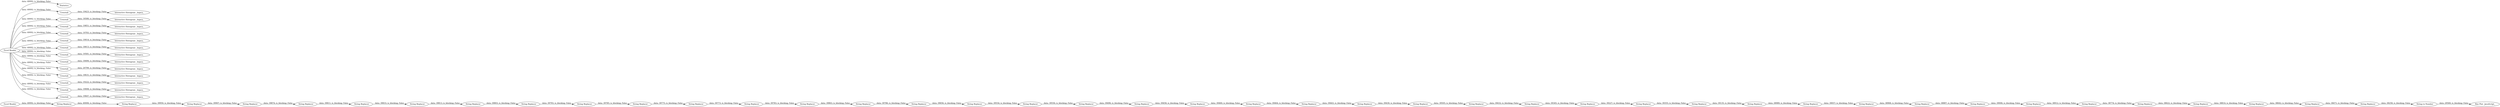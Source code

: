 digraph {
	"8719093984242460625_83" [label="String Replacer"]
	"8719093984242460625_58" [label="String Replacer"]
	"8719093984242460625_14" [label="Interactive Histogram _legacy_"]
	"8719093984242460625_69" [label="String Replacer"]
	"8719093984242460625_82" [label="String Replacer"]
	"8719093984242460625_84" [label="String Replacer"]
	"8719093984242460625_50" [label="String Replacer"]
	"8719093984242460625_28" [label=Statistics]
	"8719093984242460625_1" [label="Excel Reader"]
	"8719093984242460625_3" [label="Interactive Histogram _legacy_"]
	"8719093984242460625_53" [label="String Replacer"]
	"8719093984242460625_11" [label="Interactive Histogram _legacy_"]
	"8719093984242460625_62" [label="String Replacer"]
	"8719093984242460625_61" [label="String Replacer"]
	"8719093984242460625_77" [label="String Replacer"]
	"8719093984242460625_78" [label="String Replacer"]
	"8719093984242460625_9" [label=Crosstab]
	"8719093984242460625_64" [label="String Replacer"]
	"8719093984242460625_7" [label=Crosstab]
	"8719093984242460625_27" [label="Interactive Histogram _legacy_"]
	"8719093984242460625_26" [label="Interactive Histogram _legacy_"]
	"8719093984242460625_12" [label="Interactive Histogram _legacy_"]
	"8719093984242460625_51" [label="String Replacer"]
	"8719093984242460625_59" [label="String Replacer"]
	"8719093984242460625_52" [label="String Replacer"]
	"8719093984242460625_60" [label="String Replacer"]
	"8719093984242460625_4" [label=Crosstab]
	"8719093984242460625_23" [label=Crosstab]
	"8719093984242460625_86" [label="String to Number"]
	"8719093984242460625_8" [label=Crosstab]
	"8719093984242460625_17" [label="Interactive Histogram _legacy_"]
	"8719093984242460625_20" [label="Interactive Histogram _legacy_"]
	"8719093984242460625_45" [label="String Replacer"]
	"8719093984242460625_48" [label="String Replacer"]
	"8719093984242460625_49" [label="String Replacer"]
	"8719093984242460625_57" [label="String Replacer"]
	"8719093984242460625_70" [label="String Replacer"]
	"8719093984242460625_87" [label="Box Plot _JavaScript_"]
	"8719093984242460625_46" [label="String Replacer"]
	"8719093984242460625_75" [label="String Replacer"]
	"8719093984242460625_80" [label="String Replacer"]
	"8719093984242460625_25" [label="Interactive Histogram _legacy_"]
	"8719093984242460625_16" [label="Interactive Histogram _legacy_"]
	"8719093984242460625_66" [label="String Replacer"]
	"8719093984242460625_67" [label="String Replacer"]
	"8719093984242460625_85" [label="String Replacer"]
	"8719093984242460625_19" [label="Interactive Histogram _legacy_"]
	"8719093984242460625_73" [label="String Replacer"]
	"8719093984242460625_24" [label=Crosstab]
	"8719093984242460625_76" [label="String Replacer"]
	"8719093984242460625_44" [label="Excel Reader"]
	"8719093984242460625_63" [label="String Replacer"]
	"8719093984242460625_43" [label="String Replacer"]
	"8719093984242460625_10" [label=Crosstab]
	"8719093984242460625_79" [label="String Replacer"]
	"8719093984242460625_2" [label=Crosstab]
	"8719093984242460625_6" [label=Crosstab]
	"8719093984242460625_65" [label="String Replacer"]
	"8719093984242460625_15" [label=Crosstab]
	"8719093984242460625_74" [label="String Replacer"]
	"8719093984242460625_18" [label="Interactive Histogram _legacy_"]
	"8719093984242460625_68" [label="String Replacer"]
	"8719093984242460625_21" [label=Crosstab]
	"8719093984242460625_71" [label="String Replacer"]
	"8719093984242460625_56" [label="String Replacer"]
	"8719093984242460625_81" [label="String Replacer"]
	"8719093984242460625_72" [label="String Replacer"]
	"8719093984242460625_55" [label="String Replacer"]
	"8719093984242460625_47" [label="String Replacer"]
	"8719093984242460625_22" [label=Crosstab]
	"8719093984242460625_5" [label=Crosstab]
	"8719093984242460625_13" [label="Interactive Histogram _legacy_"]
	"8719093984242460625_54" [label="String Replacer"]
	"8719093984242460625_1" -> "8719093984242460625_23" [label="data: 40092; is_blocking: False"]
	"8719093984242460625_83" -> "8719093984242460625_84" [label="data: 38642; is_blocking: False"]
	"8719093984242460625_1" -> "8719093984242460625_5" [label="data: 40092; is_blocking: False"]
	"8719093984242460625_58" -> "8719093984242460625_59" [label="data: 39786; is_blocking: False"]
	"8719093984242460625_2" -> "8719093984242460625_3" [label="data: 18406; is_blocking: False"]
	"8719093984242460625_15" -> "8719093984242460625_16" [label="data: 18631; is_blocking: False"]
	"8719093984242460625_1" -> "8719093984242460625_24" [label="data: 40092; is_blocking: False"]
	"8719093984242460625_49" -> "8719093984242460625_50" [label="data: 39833; is_blocking: False"]
	"8719093984242460625_60" -> "8719093984242460625_61" [label="data: 39554; is_blocking: False"]
	"8719093984242460625_71" -> "8719093984242460625_72" [label="data: 39227; is_blocking: False"]
	"8719093984242460625_24" -> "8719093984242460625_27" [label="data: 18613; is_blocking: False"]
	"8719093984242460625_69" -> "8719093984242460625_70" [label="data: 39432; is_blocking: False"]
	"8719093984242460625_1" -> "8719093984242460625_7" [label="data: 40092; is_blocking: False"]
	"8719093984242460625_86" -> "8719093984242460625_87" [label="data: 29560; is_blocking: False"]
	"8719093984242460625_59" -> "8719093984242460625_60" [label="data: 39656; is_blocking: False"]
	"8719093984242460625_4" -> "8719093984242460625_11" [label="data: 19851; is_blocking: False"]
	"8719093984242460625_53" -> "8719093984242460625_54" [label="data: 39785; is_blocking: False"]
	"8719093984242460625_1" -> "8719093984242460625_10" [label="data: 40092; is_blocking: False"]
	"8719093984242460625_22" -> "8719093984242460625_25" [label="data: 19008; is_blocking: False"]
	"8719093984242460625_44" -> "8719093984242460625_43" [label="data: 40092; is_blocking: False"]
	"8719093984242460625_84" -> "8719093984242460625_85" [label="data: 38471; is_blocking: False"]
	"8719093984242460625_7" -> "8719093984242460625_14" [label="data: 18580; is_blocking: False"]
	"8719093984242460625_74" -> "8719093984242460625_75" [label="data: 38989; is_blocking: False"]
	"8719093984242460625_54" -> "8719093984242460625_55" [label="data: 39775; is_blocking: False"]
	"8719093984242460625_61" -> "8719093984242460625_62" [label="data: 39556; is_blocking: False"]
	"8719093984242460625_75" -> "8719093984242460625_76" [label="data: 39057; is_blocking: False"]
	"8719093984242460625_78" -> "8719093984242460625_79" [label="data: 39006; is_blocking: False"]
	"8719093984242460625_8" -> "8719093984242460625_17" [label="data: 19014; is_blocking: False"]
	"8719093984242460625_66" -> "8719093984242460625_67" [label="data: 39443; is_blocking: False"]
	"8719093984242460625_79" -> "8719093984242460625_80" [label="data: 38912; is_blocking: False"]
	"8719093984242460625_72" -> "8719093984242460625_73" [label="data: 39355; is_blocking: False"]
	"8719093984242460625_50" -> "8719093984242460625_51" [label="data: 39813; is_blocking: False"]
	"8719093984242460625_21" -> "8719093984242460625_20" [label="data: 19222; is_blocking: False"]
	"8719093984242460625_5" -> "8719093984242460625_12" [label="data: 19647; is_blocking: False"]
	"8719093984242460625_56" -> "8719093984242460625_57" [label="data: 39783; is_blocking: False"]
	"8719093984242460625_63" -> "8719093984242460625_64" [label="data: 39458; is_blocking: False"]
	"8719093984242460625_67" -> "8719093984242460625_68" [label="data: 39430; is_blocking: False"]
	"8719093984242460625_76" -> "8719093984242460625_77" [label="data: 38968; is_blocking: False"]
	"8719093984242460625_85" -> "8719093984242460625_86" [label="data: 38258; is_blocking: False"]
	"8719093984242460625_1" -> "8719093984242460625_28" [label="data: 40092; is_blocking: False"]
	"8719093984242460625_1" -> "8719093984242460625_15" [label="data: 40092; is_blocking: False"]
	"8719093984242460625_77" -> "8719093984242460625_78" [label="data: 38887; is_blocking: False"]
	"8719093984242460625_9" -> "8719093984242460625_18" [label="data: 19423; is_blocking: False"]
	"8719093984242460625_46" -> "8719093984242460625_47" [label="data: 39907; is_blocking: False"]
	"8719093984242460625_82" -> "8719093984242460625_83" [label="data: 38814; is_blocking: False"]
	"8719093984242460625_1" -> "8719093984242460625_6" [label="data: 40092; is_blocking: False"]
	"8719093984242460625_52" -> "8719093984242460625_53" [label="data: 39793; is_blocking: False"]
	"8719093984242460625_62" -> "8719093984242460625_63" [label="data: 39496; is_blocking: False"]
	"8719093984242460625_1" -> "8719093984242460625_22" [label="data: 40092; is_blocking: False"]
	"8719093984242460625_1" -> "8719093984242460625_9" [label="data: 40092; is_blocking: False"]
	"8719093984242460625_70" -> "8719093984242460625_71" [label="data: 39345; is_blocking: False"]
	"8719093984242460625_57" -> "8719093984242460625_58" [label="data: 39863; is_blocking: False"]
	"8719093984242460625_1" -> "8719093984242460625_21" [label="data: 40092; is_blocking: False"]
	"8719093984242460625_1" -> "8719093984242460625_4" [label="data: 40092; is_blocking: False"]
	"8719093984242460625_80" -> "8719093984242460625_81" [label="data: 38774; is_blocking: False"]
	"8719093984242460625_65" -> "8719093984242460625_66" [label="data: 39464; is_blocking: False"]
	"8719093984242460625_10" -> "8719093984242460625_19" [label="data: 19581; is_blocking: False"]
	"8719093984242460625_68" -> "8719093984242460625_69" [label="data: 39505; is_blocking: False"]
	"8719093984242460625_51" -> "8719093984242460625_52" [label="data: 39803; is_blocking: False"]
	"8719093984242460625_73" -> "8719093984242460625_74" [label="data: 39135; is_blocking: False"]
	"8719093984242460625_48" -> "8719093984242460625_49" [label="data: 39811; is_blocking: False"]
	"8719093984242460625_64" -> "8719093984242460625_65" [label="data: 39460; is_blocking: False"]
	"8719093984242460625_1" -> "8719093984242460625_8" [label="data: 40092; is_blocking: False"]
	"8719093984242460625_23" -> "8719093984242460625_26" [label="data: 19783; is_blocking: False"]
	"8719093984242460625_43" -> "8719093984242460625_45" [label="data: 40006; is_blocking: False"]
	"8719093984242460625_1" -> "8719093984242460625_2" [label="data: 40092; is_blocking: False"]
	"8719093984242460625_81" -> "8719093984242460625_82" [label="data: 38622; is_blocking: False"]
	"8719093984242460625_6" -> "8719093984242460625_13" [label="data: 20799; is_blocking: False"]
	"8719093984242460625_55" -> "8719093984242460625_56" [label="data: 39773; is_blocking: False"]
	"8719093984242460625_45" -> "8719093984242460625_46" [label="data: 39950; is_blocking: False"]
	"8719093984242460625_47" -> "8719093984242460625_48" [label="data: 39874; is_blocking: False"]
	rankdir=LR
}
